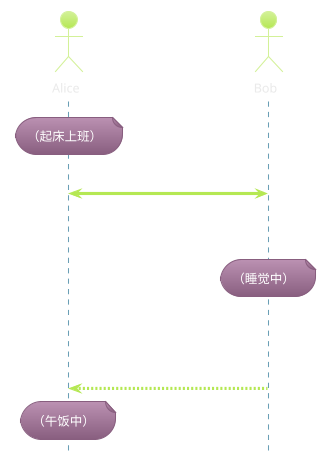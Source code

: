 @startuml
!theme hacker

@startuml
!theme hacker
autonumber
skinparam sequenceMessageAlign center
skinparam responseMessageBelowArrow true

actor Alice as a
actor Bob as b

note over of a: （起床上班）
a <-> b: "昨天的Bug改好了吗？"
|||
|||
note over of b: （睡觉中）
|||
|||
b --> a: "还没有，请帮忙提供……"
note over of a: （午饭中）

hide footbox
@enduml

@enduml